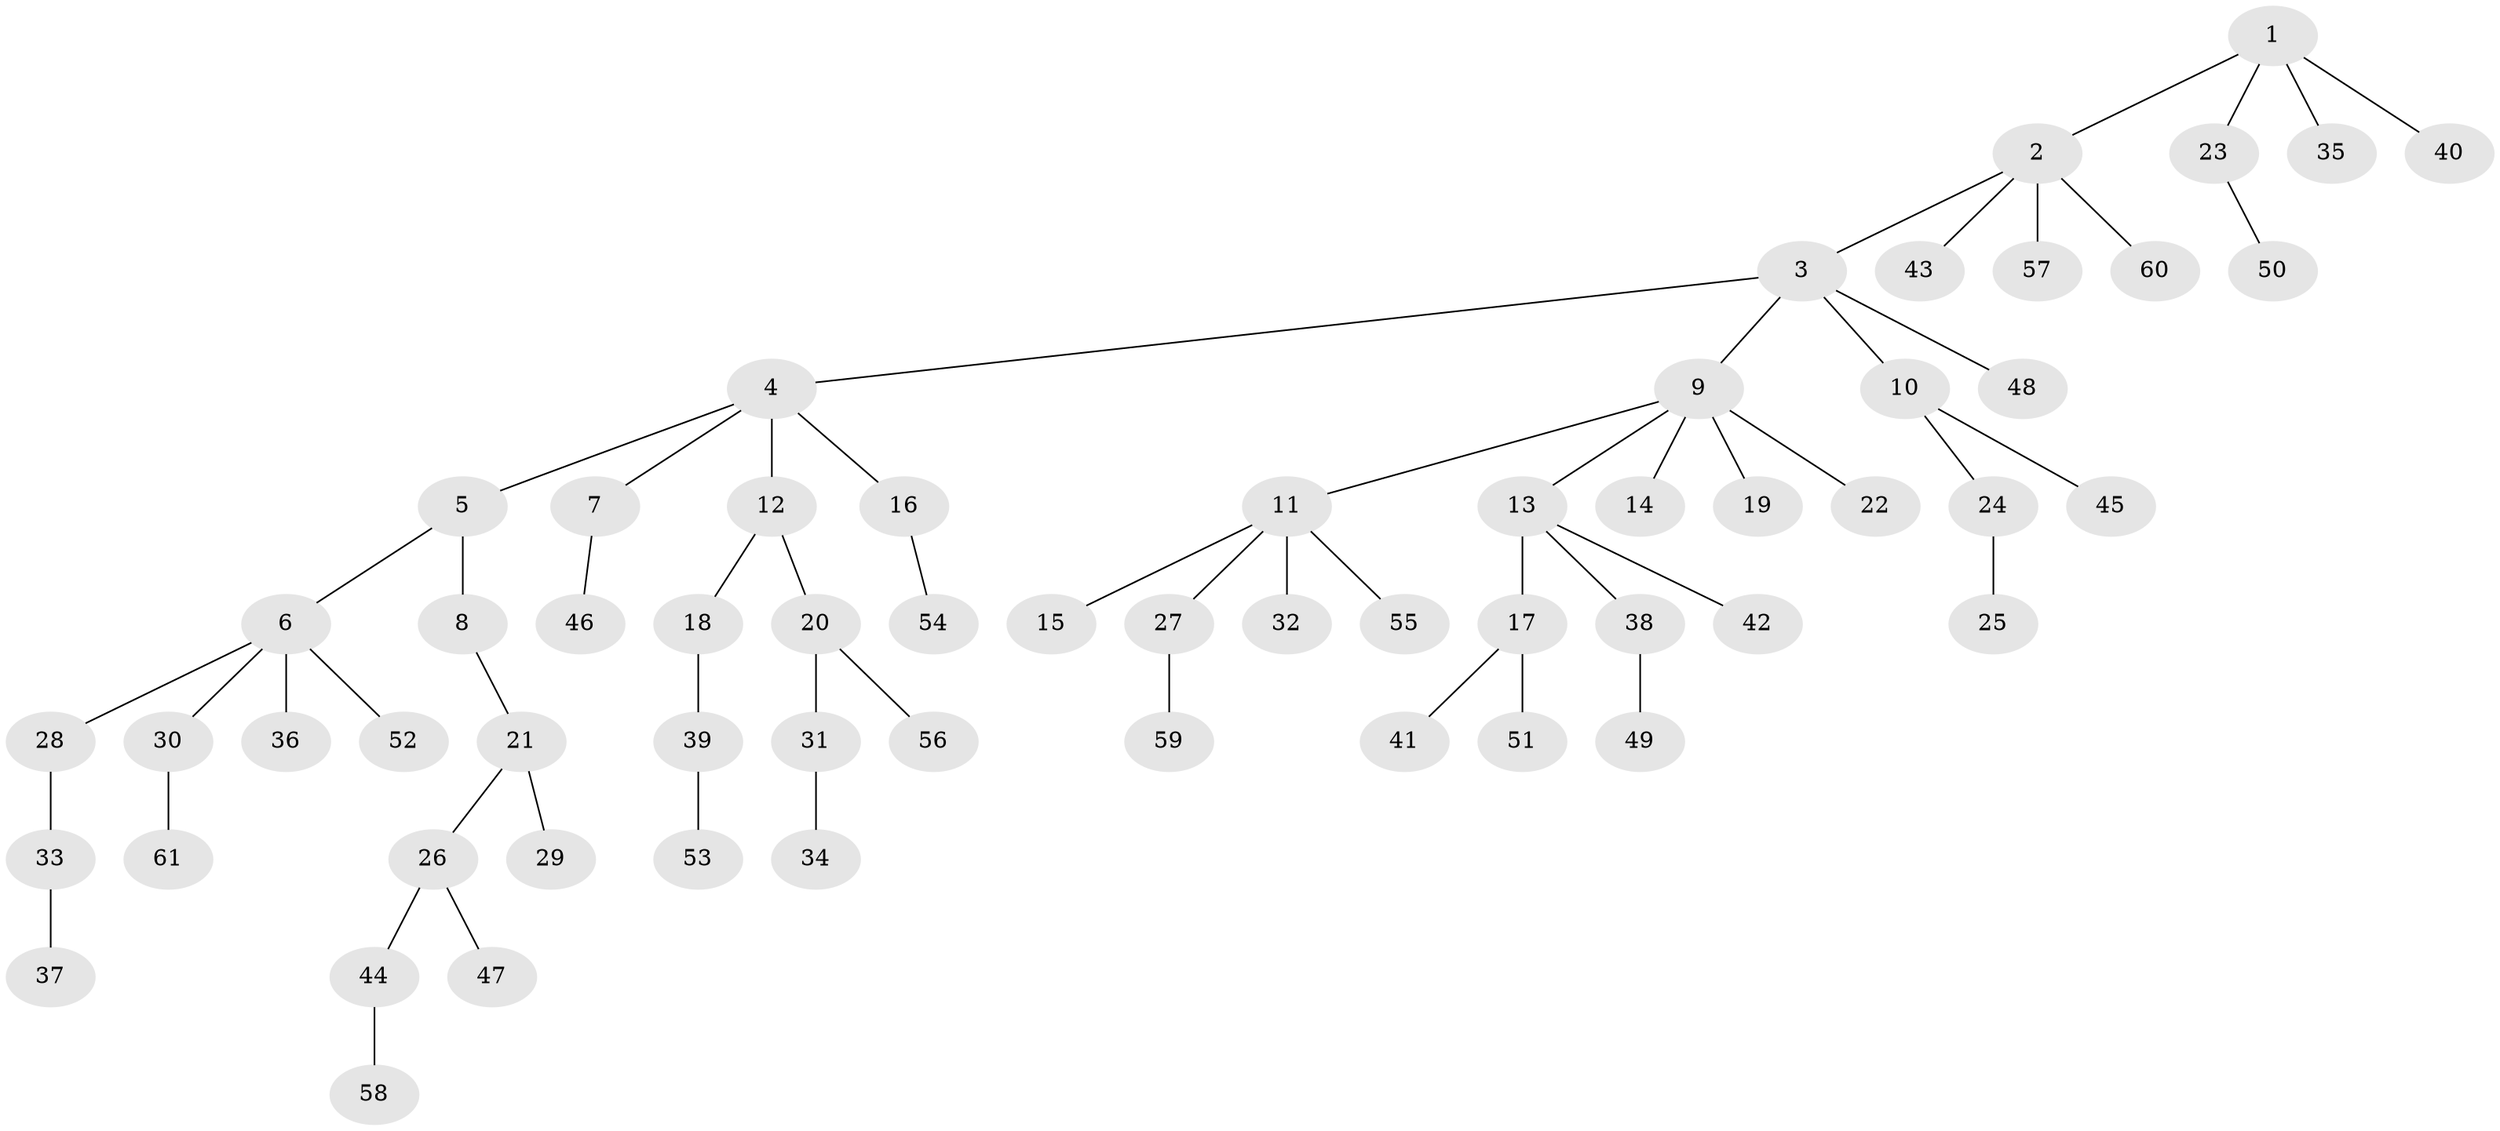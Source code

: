 // Generated by graph-tools (version 1.1) at 2025/50/03/09/25 03:50:19]
// undirected, 61 vertices, 60 edges
graph export_dot {
graph [start="1"]
  node [color=gray90,style=filled];
  1;
  2;
  3;
  4;
  5;
  6;
  7;
  8;
  9;
  10;
  11;
  12;
  13;
  14;
  15;
  16;
  17;
  18;
  19;
  20;
  21;
  22;
  23;
  24;
  25;
  26;
  27;
  28;
  29;
  30;
  31;
  32;
  33;
  34;
  35;
  36;
  37;
  38;
  39;
  40;
  41;
  42;
  43;
  44;
  45;
  46;
  47;
  48;
  49;
  50;
  51;
  52;
  53;
  54;
  55;
  56;
  57;
  58;
  59;
  60;
  61;
  1 -- 2;
  1 -- 23;
  1 -- 35;
  1 -- 40;
  2 -- 3;
  2 -- 43;
  2 -- 57;
  2 -- 60;
  3 -- 4;
  3 -- 9;
  3 -- 10;
  3 -- 48;
  4 -- 5;
  4 -- 7;
  4 -- 12;
  4 -- 16;
  5 -- 6;
  5 -- 8;
  6 -- 28;
  6 -- 30;
  6 -- 36;
  6 -- 52;
  7 -- 46;
  8 -- 21;
  9 -- 11;
  9 -- 13;
  9 -- 14;
  9 -- 19;
  9 -- 22;
  10 -- 24;
  10 -- 45;
  11 -- 15;
  11 -- 27;
  11 -- 32;
  11 -- 55;
  12 -- 18;
  12 -- 20;
  13 -- 17;
  13 -- 38;
  13 -- 42;
  16 -- 54;
  17 -- 41;
  17 -- 51;
  18 -- 39;
  20 -- 31;
  20 -- 56;
  21 -- 26;
  21 -- 29;
  23 -- 50;
  24 -- 25;
  26 -- 44;
  26 -- 47;
  27 -- 59;
  28 -- 33;
  30 -- 61;
  31 -- 34;
  33 -- 37;
  38 -- 49;
  39 -- 53;
  44 -- 58;
}
